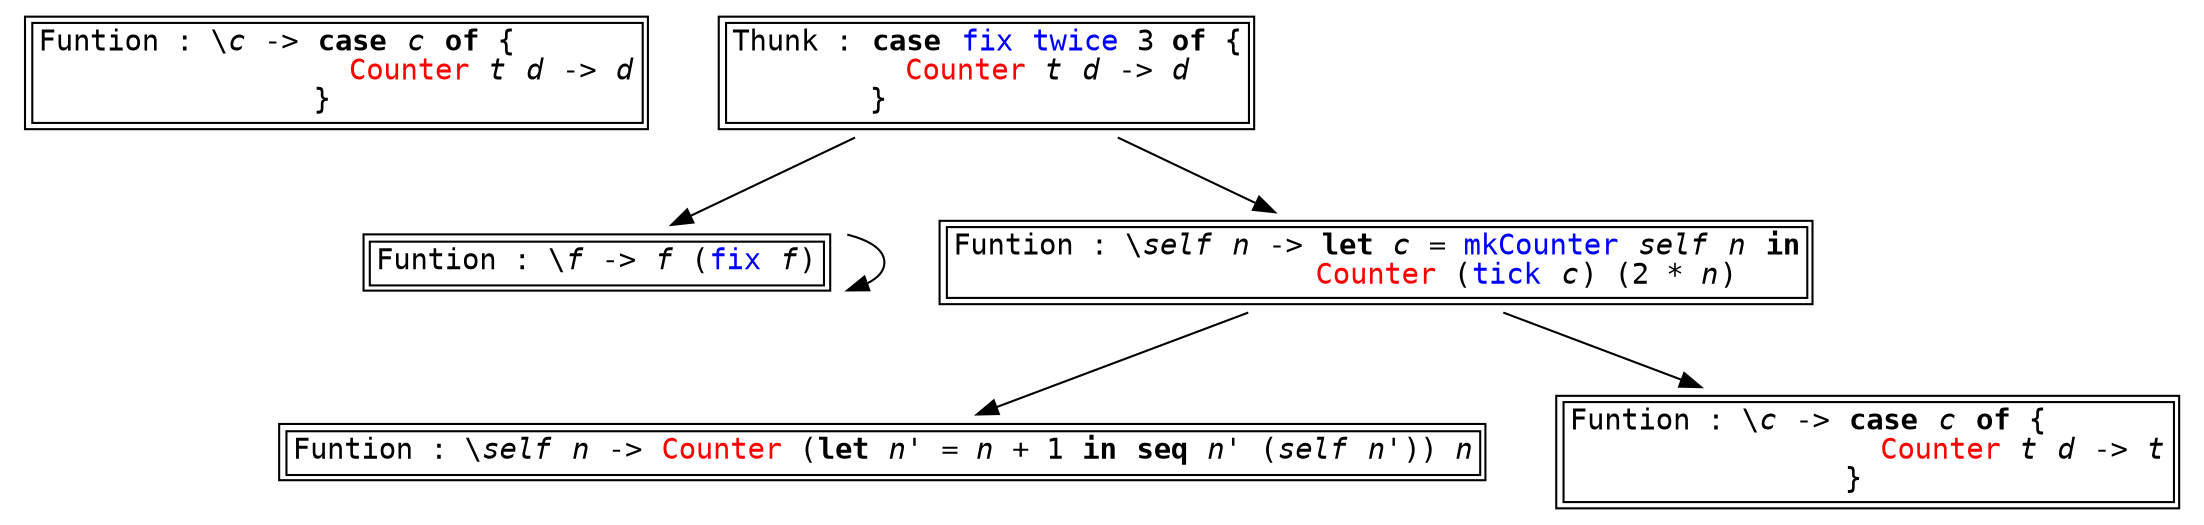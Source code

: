 digraph G {
node [ fontname=monospace, shape=plaintext ];
s0[label=<<TABLE ALIGN="LEFT"><TR><TD BALIGN="LEFT" ALIGN="LEFT">Funtion&nbsp;:&nbsp;\<I>c</I>&nbsp;-&gt;&nbsp;<B>case</B>&nbsp;<I>c</I>&nbsp;<B>of</B>&nbsp;{&nbsp;&nbsp;&nbsp;&nbsp;&nbsp;&nbsp;&nbsp;<BR />&nbsp;&nbsp;&nbsp;&nbsp;&nbsp;&nbsp;&nbsp;&nbsp;&nbsp;&nbsp;&nbsp;&nbsp;&nbsp;&nbsp;&nbsp;&nbsp;&nbsp;&nbsp;<FONT COLOR="red">Counter</FONT>&nbsp;<I>t</I>&nbsp;<I>d</I>&nbsp;-&gt;&nbsp;<I>d</I><BR />&nbsp;&nbsp;&nbsp;&nbsp;&nbsp;&nbsp;&nbsp;&nbsp;&nbsp;&nbsp;&nbsp;&nbsp;&nbsp;&nbsp;&nbsp;&nbsp;}&nbsp;&nbsp;&nbsp;&nbsp;&nbsp;&nbsp;&nbsp;&nbsp;&nbsp;&nbsp;&nbsp;&nbsp;&nbsp;&nbsp;&nbsp;&nbsp;&nbsp;<BR /></TD></TR></TABLE>>];
s0;
s1[label=<<TABLE ALIGN="LEFT"><TR><TD BALIGN="LEFT" ALIGN="LEFT">Funtion&nbsp;:&nbsp;\<I>f</I>&nbsp;-&gt;&nbsp;<I>f</I>&nbsp;(<FONT COLOR="blue">fix</FONT>&nbsp;<I>f</I>)<BR /></TD></TR></TABLE>>];
s1 -> s1;
s2[label=<<TABLE ALIGN="LEFT"><TR><TD BALIGN="LEFT" ALIGN="LEFT">Thunk&nbsp;:&nbsp;<B>case</B>&nbsp;<FONT COLOR="blue">fix</FONT>&nbsp;<FONT COLOR="blue">twice</FONT>&nbsp;3&nbsp;<B>of</B>&nbsp;{<BR />&nbsp;&nbsp;&nbsp;&nbsp;&nbsp;&nbsp;&nbsp;&nbsp;&nbsp;&nbsp;<FONT COLOR="red">Counter</FONT>&nbsp;<I>t</I>&nbsp;<I>d</I>&nbsp;-&gt;&nbsp;<I>d</I>&nbsp;&nbsp;&nbsp;<BR />&nbsp;&nbsp;&nbsp;&nbsp;&nbsp;&nbsp;&nbsp;&nbsp;}&nbsp;&nbsp;&nbsp;&nbsp;&nbsp;&nbsp;&nbsp;&nbsp;&nbsp;&nbsp;&nbsp;&nbsp;&nbsp;&nbsp;&nbsp;&nbsp;&nbsp;&nbsp;&nbsp;&nbsp;<BR /></TD></TR></TABLE>>];
s2 -> s1, s5;
s3[label=<<TABLE ALIGN="LEFT"><TR><TD BALIGN="LEFT" ALIGN="LEFT">Funtion&nbsp;:&nbsp;\<I>self</I>&nbsp;<I>n</I>&nbsp;-&gt;&nbsp;<FONT COLOR="red">Counter</FONT>&nbsp;(<B>let</B>&nbsp;<I>n'</I>&nbsp;=&nbsp;<I>n</I>&nbsp;+&nbsp;1&nbsp;<B>in</B>&nbsp;<B>seq</B>&nbsp;<I>n'</I>&nbsp;(<I>self</I>&nbsp;<I>n'</I>))&nbsp;<I>n</I><BR /></TD></TR></TABLE>>];
s3;
s4[label=<<TABLE ALIGN="LEFT"><TR><TD BALIGN="LEFT" ALIGN="LEFT">Funtion&nbsp;:&nbsp;\<I>c</I>&nbsp;-&gt;&nbsp;<B>case</B>&nbsp;<I>c</I>&nbsp;<B>of</B>&nbsp;{&nbsp;&nbsp;&nbsp;&nbsp;&nbsp;&nbsp;&nbsp;<BR />&nbsp;&nbsp;&nbsp;&nbsp;&nbsp;&nbsp;&nbsp;&nbsp;&nbsp;&nbsp;&nbsp;&nbsp;&nbsp;&nbsp;&nbsp;&nbsp;&nbsp;&nbsp;<FONT COLOR="red">Counter</FONT>&nbsp;<I>t</I>&nbsp;<I>d</I>&nbsp;-&gt;&nbsp;<I>t</I><BR />&nbsp;&nbsp;&nbsp;&nbsp;&nbsp;&nbsp;&nbsp;&nbsp;&nbsp;&nbsp;&nbsp;&nbsp;&nbsp;&nbsp;&nbsp;&nbsp;}&nbsp;&nbsp;&nbsp;&nbsp;&nbsp;&nbsp;&nbsp;&nbsp;&nbsp;&nbsp;&nbsp;&nbsp;&nbsp;&nbsp;&nbsp;&nbsp;&nbsp;<BR /></TD></TR></TABLE>>];
s4;
s5[label=<<TABLE ALIGN="LEFT"><TR><TD BALIGN="LEFT" ALIGN="LEFT">Funtion&nbsp;:&nbsp;\<I>self</I>&nbsp;<I>n</I>&nbsp;-&gt;&nbsp;<B>let</B>&nbsp;<I>c</I>&nbsp;=&nbsp;<FONT COLOR="blue">mkCounter</FONT>&nbsp;<I>self</I>&nbsp;<I>n</I>&nbsp;<B>in</B><BR />&nbsp;&nbsp;&nbsp;&nbsp;&nbsp;&nbsp;&nbsp;&nbsp;&nbsp;&nbsp;&nbsp;&nbsp;&nbsp;&nbsp;&nbsp;&nbsp;&nbsp;&nbsp;&nbsp;&nbsp;&nbsp;<FONT COLOR="red">Counter</FONT>&nbsp;(<FONT COLOR="blue">tick</FONT>&nbsp;<I>c</I>)&nbsp;(2&nbsp;*&nbsp;<I>n</I>)&nbsp;&nbsp;&nbsp;<BR /></TD></TR></TABLE>>];
s5 -> s3, s4;
}